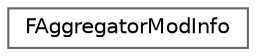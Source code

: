 digraph "Graphical Class Hierarchy"
{
 // INTERACTIVE_SVG=YES
 // LATEX_PDF_SIZE
  bgcolor="transparent";
  edge [fontname=Helvetica,fontsize=10,labelfontname=Helvetica,labelfontsize=10];
  node [fontname=Helvetica,fontsize=10,shape=box,height=0.2,width=0.4];
  rankdir="LR";
  Node0 [id="Node000000",label="FAggregatorModInfo",height=0.2,width=0.4,color="grey40", fillcolor="white", style="filled",URL="$db/d23/structFAggregatorModInfo.html",tooltip=" "];
}
